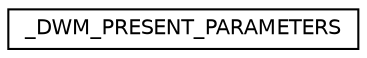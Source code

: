 digraph G
{
  edge [fontname="Helvetica",fontsize="10",labelfontname="Helvetica",labelfontsize="10"];
  node [fontname="Helvetica",fontsize="10",shape=record];
  rankdir="LR";
  Node1 [label="_DWM_PRESENT_PARAMETERS",height=0.2,width=0.4,color="black", fillcolor="white", style="filled",URL="$struct___d_w_m___p_r_e_s_e_n_t___p_a_r_a_m_e_t_e_r_s.html"];
}

